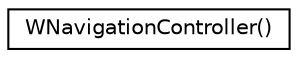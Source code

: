 digraph "Graphical Class Hierarchy"
{
  edge [fontname="Helvetica",fontsize="10",labelfontname="Helvetica",labelfontsize="10"];
  node [fontname="Helvetica",fontsize="10",shape=record];
  rankdir="LR";
  Node1 [label="WNavigationController()",height=0.2,width=0.4,color="black", fillcolor="white", style="filled",URL="$category_w_navigation_controller_07_08.html"];
}
